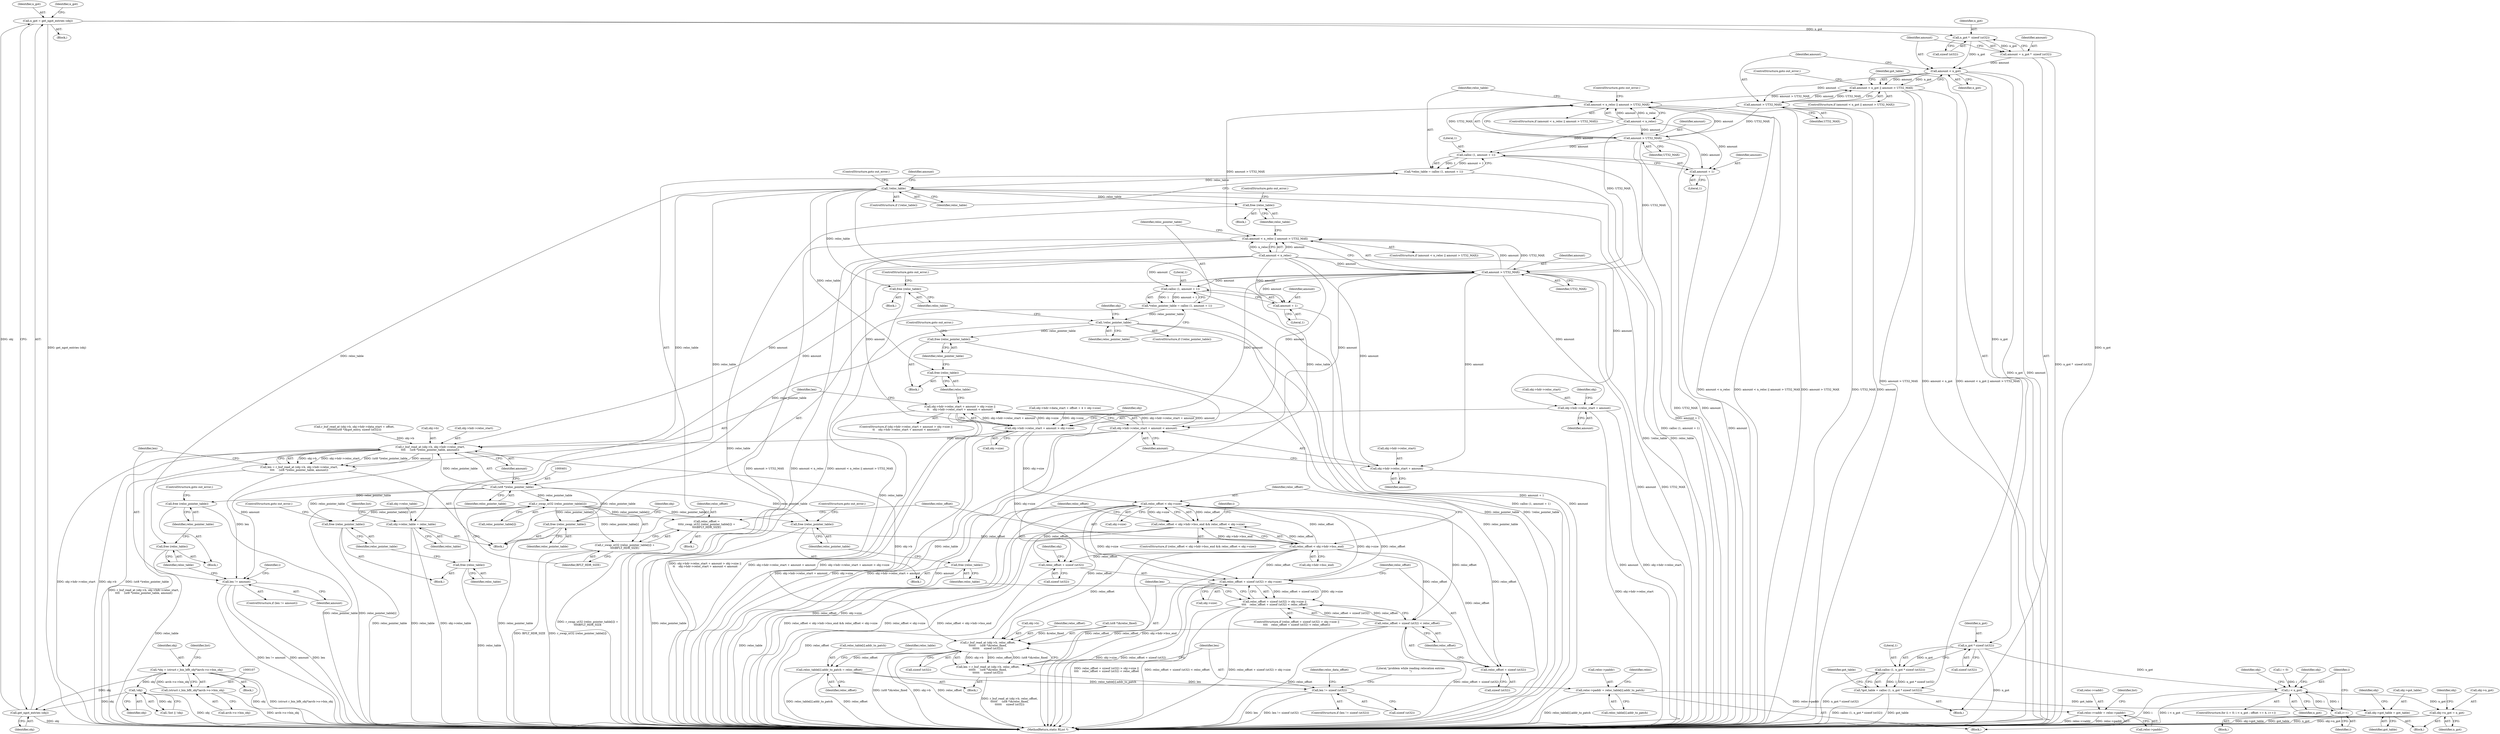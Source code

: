 digraph "0_radare2_72794dc3523bbd5bb370de3c5857cb736c387e18_0@API" {
"1000153" [label="(Call,n_got *  sizeof (ut32))"];
"1000144" [label="(Call,n_got = get_ngot_entries (obj))"];
"1000146" [label="(Call,get_ngot_entries (obj))"];
"1000104" [label="(Call,*obj = (struct r_bin_bflt_obj*)arch->o->bin_obj)"];
"1000106" [label="(Call,(struct r_bin_bflt_obj*)arch->o->bin_obj)"];
"1000128" [label="(Call,!obj)"];
"1000151" [label="(Call,amount = n_got *  sizeof (ut32))"];
"1000159" [label="(Call,amount < n_got)"];
"1000158" [label="(Call,amount < n_got || amount > UT32_MAX)"];
"1000306" [label="(Call,amount < n_reloc || amount > UT32_MAX)"];
"1000335" [label="(Call,amount < n_reloc || amount > UT32_MAX)"];
"1000162" [label="(Call,amount > UT32_MAX)"];
"1000310" [label="(Call,amount > UT32_MAX)"];
"1000318" [label="(Call,calloc (1, amount + 1))"];
"1000316" [label="(Call,*reloc_table = calloc (1, amount + 1))"];
"1000324" [label="(Call,!reloc_table)"];
"1000343" [label="(Call,free (reloc_table))"];
"1000358" [label="(Call,free (reloc_table))"];
"1000384" [label="(Call,free (reloc_table))"];
"1000409" [label="(Call,free (reloc_table))"];
"1000471" [label="(Call,free (reloc_table))"];
"1000497" [label="(Call,free (reloc_table))"];
"1000556" [label="(Call,obj->reloc_table = reloc_table)"];
"1000320" [label="(Call,amount + 1)"];
"1000339" [label="(Call,amount > UT32_MAX)"];
"1000349" [label="(Call,calloc (1, amount + 1))"];
"1000347" [label="(Call,*reloc_pointer_table = calloc (1, amount + 1))"];
"1000355" [label="(Call,!reloc_pointer_table)"];
"1000386" [label="(Call,free (reloc_pointer_table))"];
"1000400" [label="(Call,(ut8 *)reloc_pointer_table)"];
"1000391" [label="(Call,r_buf_read_at (obj->b, obj->hdr->reloc_start,\n\t\t\t\t     (ut8 *)reloc_pointer_table, amount))"];
"1000389" [label="(Call,len = r_buf_read_at (obj->b, obj->hdr->reloc_start,\n\t\t\t\t     (ut8 *)reloc_pointer_table, amount))"];
"1000405" [label="(Call,len != amount)"];
"1000478" [label="(Call,r_buf_read_at (obj->b, reloc_offset,\n\t\t\t\t\t\t     (ut8 *)&reloc_fixed,\n\t\t\t\t\t\t     sizeof (ut32)))"];
"1000476" [label="(Call,len = r_buf_read_at (obj->b, reloc_offset,\n\t\t\t\t\t\t     (ut8 *)&reloc_fixed,\n\t\t\t\t\t\t     sizeof (ut32)))"];
"1000490" [label="(Call,len != sizeof (ut32))"];
"1000508" [label="(Call,reloc_table[i].addr_to_patch = reloc_offset)"];
"1000535" [label="(Call,reloc->paddr = reloc_table[i].addr_to_patch)"];
"1000544" [label="(Call,reloc->vaddr = reloc->paddr)"];
"1000411" [label="(Call,free (reloc_pointer_table))"];
"1000432" [label="(Call,r_swap_ut32 (reloc_pointer_table[i]))"];
"1000429" [label="(Call,reloc_offset =\n\t\t\t\tr_swap_ut32 (reloc_pointer_table[i]) +\n\t\t\t\tBFLT_HDR_SIZE)"];
"1000439" [label="(Call,reloc_offset < obj->hdr->bss_end)"];
"1000438" [label="(Call,reloc_offset < obj->hdr->bss_end && reloc_offset < obj->size)"];
"1000446" [label="(Call,reloc_offset < obj->size)"];
"1000456" [label="(Call,reloc_offset + sizeof (ut32) > obj->size)"];
"1000455" [label="(Call,reloc_offset + sizeof (ut32) > obj->size ||\n\t\t\t\t    reloc_offset + sizeof (ut32) < reloc_offset)"];
"1000457" [label="(Call,reloc_offset + sizeof (ut32))"];
"1000464" [label="(Call,reloc_offset + sizeof (ut32) < reloc_offset)"];
"1000465" [label="(Call,reloc_offset + sizeof (ut32))"];
"1000431" [label="(Call,r_swap_ut32 (reloc_pointer_table[i]) +\n\t\t\t\tBFLT_HDR_SIZE)"];
"1000473" [label="(Call,free (reloc_pointer_table))"];
"1000499" [label="(Call,free (reloc_pointer_table))"];
"1000554" [label="(Call,free (reloc_pointer_table))"];
"1000351" [label="(Call,amount + 1)"];
"1000363" [label="(Call,obj->hdr->reloc_start + amount > obj->size)"];
"1000362" [label="(Call,obj->hdr->reloc_start + amount > obj->size ||\n\t\t    obj->hdr->reloc_start + amount < amount)"];
"1000364" [label="(Call,obj->hdr->reloc_start + amount)"];
"1000374" [label="(Call,obj->hdr->reloc_start + amount < amount)"];
"1000375" [label="(Call,obj->hdr->reloc_start + amount)"];
"1000172" [label="(Call,n_got * sizeof (ut32))"];
"1000170" [label="(Call,calloc (1, n_got * sizeof (ut32)))"];
"1000168" [label="(Call,*got_table = calloc (1, n_got * sizeof (ut32)))"];
"1000277" [label="(Call,obj->got_table = got_table)"];
"1000187" [label="(Call,i < n_got)"];
"1000194" [label="(Call,i++)"];
"1000272" [label="(Call,obj->n_got = n_got)"];
"1000432" [label="(Call,r_swap_ut32 (reloc_pointer_table[i]))"];
"1000351" [label="(Call,amount + 1)"];
"1000490" [label="(Call,len != sizeof (ut32))"];
"1000433" [label="(Call,reloc_pointer_table[i])"];
"1000307" [label="(Call,amount < n_reloc)"];
"1000171" [label="(Literal,1)"];
"1000365" [label="(Call,obj->hdr->reloc_start)"];
"1000160" [label="(Identifier,amount)"];
"1000162" [label="(Call,amount > UT32_MAX)"];
"1000491" [label="(Identifier,len)"];
"1000129" [label="(Identifier,obj)"];
"1000324" [label="(Call,!reloc_table)"];
"1000387" [label="(Identifier,reloc_pointer_table)"];
"1000277" [label="(Call,obj->got_table = got_table)"];
"1000184" [label="(Call,i = 0)"];
"1000327" [label="(ControlStructure,goto out_error;)"];
"1000400" [label="(Call,(ut8 *)reloc_pointer_table)"];
"1000518" [label="(Identifier,reloc_table)"];
"1000353" [label="(Literal,1)"];
"1000440" [label="(Identifier,reloc_offset)"];
"1000152" [label="(Identifier,amount)"];
"1000355" [label="(Call,!reloc_pointer_table)"];
"1000479" [label="(Call,obj->b)"];
"1000406" [label="(Identifier,len)"];
"1000448" [label="(Call,obj->size)"];
"1000157" [label="(ControlStructure,if (amount < n_got || amount > UT32_MAX))"];
"1000194" [label="(Call,i++)"];
"1000356" [label="(Identifier,reloc_pointer_table)"];
"1000431" [label="(Call,r_swap_ut32 (reloc_pointer_table[i]) +\n\t\t\t\tBFLT_HDR_SIZE)"];
"1000159" [label="(Call,amount < n_got)"];
"1000272" [label="(Call,obj->n_got = n_got)"];
"1000335" [label="(Call,amount < n_reloc || amount > UT32_MAX)"];
"1000461" [label="(Call,obj->size)"];
"1000336" [label="(Call,amount < n_reloc)"];
"1000390" [label="(Identifier,len)"];
"1000499" [label="(Call,free (reloc_pointer_table))"];
"1000188" [label="(Identifier,i)"];
"1000477" [label="(Identifier,len)"];
"1000454" [label="(ControlStructure,if (reloc_offset + sizeof (ut32) > obj->size ||\n\t\t\t\t    reloc_offset + sizeof (ut32) < reloc_offset))"];
"1000200" [label="(Call,obj->hdr->data_start + offset + 4 > obj->size)"];
"1000187" [label="(Call,i < n_got)"];
"1000341" [label="(Identifier,UT32_MAX)"];
"1000106" [label="(Call,(struct r_bin_bflt_obj*)arch->o->bin_obj)"];
"1000183" [label="(ControlStructure,for (i = 0; i < n_got ; offset += 4, i++))"];
"1000352" [label="(Identifier,amount)"];
"1000354" [label="(ControlStructure,if (!reloc_pointer_table))"];
"1000405" [label="(Call,len != amount)"];
"1000545" [label="(Call,reloc->vaddr)"];
"1000568" [label="(MethodReturn,static RList *)"];
"1000314" [label="(ControlStructure,goto out_error;)"];
"1000471" [label="(Call,free (reloc_table))"];
"1000154" [label="(Identifier,n_got)"];
"1000172" [label="(Call,n_got * sizeof (ut32))"];
"1000321" [label="(Identifier,amount)"];
"1000348" [label="(Identifier,reloc_pointer_table)"];
"1000556" [label="(Call,obj->reloc_table = reloc_table)"];
"1000475" [label="(ControlStructure,goto out_error;)"];
"1000427" [label="(Block,)"];
"1000382" [label="(Identifier,amount)"];
"1000320" [label="(Call,amount + 1)"];
"1000409" [label="(Call,free (reloc_table))"];
"1000413" [label="(ControlStructure,goto out_error;)"];
"1000168" [label="(Call,*got_table = calloc (1, n_got * sizeof (ut32)))"];
"1000281" [label="(Identifier,got_table)"];
"1000274" [label="(Identifier,obj)"];
"1000508" [label="(Call,reloc_table[i].addr_to_patch = reloc_offset)"];
"1000174" [label="(Call,sizeof (ut32))"];
"1000361" [label="(ControlStructure,if (obj->hdr->reloc_start + amount > obj->size ||\n\t\t    obj->hdr->reloc_start + amount < amount))"];
"1000204" [label="(Identifier,obj)"];
"1000372" [label="(Identifier,obj)"];
"1000318" [label="(Call,calloc (1, amount + 1))"];
"1000478" [label="(Call,r_buf_read_at (obj->b, reloc_offset,\n\t\t\t\t\t\t     (ut8 *)&reloc_fixed,\n\t\t\t\t\t\t     sizeof (ut32)))"];
"1000362" [label="(Call,obj->hdr->reloc_start + amount > obj->size ||\n\t\t    obj->hdr->reloc_start + amount < amount)"];
"1000147" [label="(Identifier,obj)"];
"1000146" [label="(Call,get_ngot_entries (obj))"];
"1000536" [label="(Call,reloc->paddr)"];
"1000375" [label="(Call,obj->hdr->reloc_start + amount)"];
"1000273" [label="(Call,obj->n_got)"];
"1000323" [label="(ControlStructure,if (!reloc_table))"];
"1000349" [label="(Call,calloc (1, amount + 1))"];
"1000306" [label="(Call,amount < n_reloc || amount > UT32_MAX)"];
"1000555" [label="(Identifier,reloc_pointer_table)"];
"1000474" [label="(Identifier,reloc_pointer_table)"];
"1000408" [label="(Block,)"];
"1000552" [label="(Identifier,list)"];
"1000178" [label="(Block,)"];
"1000342" [label="(Block,)"];
"1000311" [label="(Identifier,amount)"];
"1000548" [label="(Call,reloc->paddr)"];
"1000529" [label="(Block,)"];
"1000228" [label="(Call,r_buf_read_at (obj->b, obj->hdr->data_start + offset,\n\t\t\t\t\t\t\t\t(ut8 *)&got_entry, sizeof (ut32)))"];
"1000544" [label="(Call,reloc->vaddr = reloc->paddr)"];
"1000535" [label="(Call,reloc->paddr = reloc_table[i].addr_to_patch)"];
"1000367" [label="(Identifier,obj)"];
"1000161" [label="(Identifier,n_got)"];
"1000402" [label="(Identifier,reloc_pointer_table)"];
"1000464" [label="(Call,reloc_offset + sizeof (ut32) < reloc_offset)"];
"1000170" [label="(Call,calloc (1, n_got * sizeof (ut32)))"];
"1000143" [label="(Block,)"];
"1000360" [label="(ControlStructure,goto out_error;)"];
"1000115" [label="(Identifier,list)"];
"1000371" [label="(Call,obj->size)"];
"1000286" [label="(Identifier,obj)"];
"1000166" [label="(ControlStructure,goto out_error;)"];
"1000496" [label="(Literal,\"problem while reading relocation entries\n\")"];
"1000359" [label="(Identifier,reloc_table)"];
"1000546" [label="(Identifier,reloc)"];
"1000384" [label="(Call,free (reloc_table))"];
"1000498" [label="(Identifier,reloc_table)"];
"1000416" [label="(Identifier,i)"];
"1000128" [label="(Call,!obj)"];
"1000173" [label="(Identifier,n_got)"];
"1000473" [label="(Call,free (reloc_pointer_table))"];
"1000437" [label="(ControlStructure,if (reloc_offset < obj->hdr->bss_end && reloc_offset < obj->size))"];
"1000376" [label="(Call,obj->hdr->reloc_start)"];
"1000470" [label="(Block,)"];
"1000357" [label="(Block,)"];
"1000385" [label="(Identifier,reloc_table)"];
"1000322" [label="(Literal,1)"];
"1000169" [label="(Identifier,got_table)"];
"1000386" [label="(Call,free (reloc_pointer_table))"];
"1000558" [label="(Identifier,obj)"];
"1000290" [label="(Block,)"];
"1000514" [label="(Identifier,reloc_offset)"];
"1000334" [label="(ControlStructure,if (amount < n_reloc || amount > UT32_MAX))"];
"1000144" [label="(Call,n_got = get_ngot_entries (obj))"];
"1000489" [label="(ControlStructure,if (len != sizeof (ut32)))"];
"1000447" [label="(Identifier,reloc_offset)"];
"1000150" [label="(Block,)"];
"1000347" [label="(Call,*reloc_pointer_table = calloc (1, amount + 1))"];
"1000436" [label="(Identifier,BFLT_HDR_SIZE)"];
"1000472" [label="(Identifier,reloc_table)"];
"1000554" [label="(Call,free (reloc_pointer_table))"];
"1000316" [label="(Call,*reloc_table = calloc (1, amount + 1))"];
"1000389" [label="(Call,len = r_buf_read_at (obj->b, obj->hdr->reloc_start,\n\t\t\t\t     (ut8 *)reloc_pointer_table, amount))"];
"1000476" [label="(Call,len = r_buf_read_at (obj->b, reloc_offset,\n\t\t\t\t\t\t     (ut8 *)&reloc_fixed,\n\t\t\t\t\t\t     sizeof (ut32)))"];
"1000458" [label="(Identifier,reloc_offset)"];
"1000305" [label="(ControlStructure,if (amount < n_reloc || amount > UT32_MAX))"];
"1000151" [label="(Call,amount = n_got *  sizeof (ut32))"];
"1000339" [label="(Call,amount > UT32_MAX)"];
"1000153" [label="(Call,n_got *  sizeof (ut32))"];
"1000482" [label="(Identifier,reloc_offset)"];
"1000430" [label="(Identifier,reloc_offset)"];
"1000466" [label="(Identifier,reloc_offset)"];
"1000451" [label="(Block,)"];
"1000164" [label="(Identifier,UT32_MAX)"];
"1000446" [label="(Call,reloc_offset < obj->size)"];
"1000370" [label="(Identifier,amount)"];
"1000383" [label="(Block,)"];
"1000509" [label="(Call,reloc_table[i].addr_to_patch)"];
"1000364" [label="(Call,obj->hdr->reloc_start + amount)"];
"1000340" [label="(Identifier,amount)"];
"1000412" [label="(Identifier,reloc_pointer_table)"];
"1000492" [label="(Call,sizeof (ut32))"];
"1000177" [label="(Identifier,got_table)"];
"1000195" [label="(Identifier,i)"];
"1000438" [label="(Call,reloc_offset < obj->hdr->bss_end && reloc_offset < obj->size)"];
"1000105" [label="(Identifier,obj)"];
"1000557" [label="(Call,obj->reloc_table)"];
"1000343" [label="(Call,free (reloc_table))"];
"1000391" [label="(Call,r_buf_read_at (obj->b, obj->hdr->reloc_start,\n\t\t\t\t     (ut8 *)reloc_pointer_table, amount))"];
"1000497" [label="(Call,free (reloc_table))"];
"1000429" [label="(Call,reloc_offset =\n\t\t\t\tr_swap_ut32 (reloc_pointer_table[i]) +\n\t\t\t\tBFLT_HDR_SIZE)"];
"1000104" [label="(Call,*obj = (struct r_bin_bflt_obj*)arch->o->bin_obj)"];
"1000363" [label="(Call,obj->hdr->reloc_start + amount > obj->size)"];
"1000457" [label="(Call,reloc_offset + sizeof (ut32))"];
"1000562" [label="(Identifier,list)"];
"1000278" [label="(Call,obj->got_table)"];
"1000469" [label="(Identifier,reloc_offset)"];
"1000279" [label="(Identifier,obj)"];
"1000439" [label="(Call,reloc_offset < obj->hdr->bss_end)"];
"1000455" [label="(Call,reloc_offset + sizeof (ut32) > obj->size ||\n\t\t\t\t    reloc_offset + sizeof (ut32) < reloc_offset)"];
"1000381" [label="(Identifier,amount)"];
"1000145" [label="(Identifier,n_got)"];
"1000459" [label="(Call,sizeof (ut32))"];
"1000325" [label="(Identifier,reloc_table)"];
"1000456" [label="(Call,reloc_offset + sizeof (ut32) > obj->size)"];
"1000312" [label="(Identifier,UT32_MAX)"];
"1000539" [label="(Call,reloc_table[i].addr_to_patch)"];
"1000403" [label="(Identifier,amount)"];
"1000465" [label="(Call,reloc_offset + sizeof (ut32))"];
"1000404" [label="(ControlStructure,if (len != amount))"];
"1000149" [label="(Identifier,n_got)"];
"1000102" [label="(Block,)"];
"1000467" [label="(Call,sizeof (ut32))"];
"1000494" [label="(Block,)"];
"1000500" [label="(Identifier,reloc_pointer_table)"];
"1000483" [label="(Call,(ut8 *)&reloc_fixed)"];
"1000462" [label="(Identifier,obj)"];
"1000317" [label="(Identifier,reloc_table)"];
"1000329" [label="(Identifier,amount)"];
"1000189" [label="(Identifier,n_got)"];
"1000276" [label="(Identifier,n_got)"];
"1000374" [label="(Call,obj->hdr->reloc_start + amount < amount)"];
"1000392" [label="(Call,obj->b)"];
"1000410" [label="(Identifier,reloc_table)"];
"1000125" [label="(Call,!list || !obj)"];
"1000388" [label="(ControlStructure,goto out_error;)"];
"1000441" [label="(Call,obj->hdr->bss_end)"];
"1000358" [label="(Call,free (reloc_table))"];
"1000395" [label="(Call,obj->hdr->reloc_start)"];
"1000163" [label="(Identifier,amount)"];
"1000190" [label="(Block,)"];
"1000310" [label="(Call,amount > UT32_MAX)"];
"1000407" [label="(Identifier,amount)"];
"1000350" [label="(Literal,1)"];
"1000560" [label="(Identifier,reloc_table)"];
"1000503" [label="(Identifier,reloc_data_offset)"];
"1000378" [label="(Identifier,obj)"];
"1000345" [label="(ControlStructure,goto out_error;)"];
"1000155" [label="(Call,sizeof (ut32))"];
"1000319" [label="(Literal,1)"];
"1000158" [label="(Call,amount < n_got || amount > UT32_MAX)"];
"1000426" [label="(Identifier,i)"];
"1000501" [label="(ControlStructure,goto out_error;)"];
"1000344" [label="(Identifier,reloc_table)"];
"1000108" [label="(Call,arch->o->bin_obj)"];
"1000487" [label="(Call,sizeof (ut32))"];
"1000411" [label="(Call,free (reloc_pointer_table))"];
"1000153" -> "1000151"  [label="AST: "];
"1000153" -> "1000155"  [label="CFG: "];
"1000154" -> "1000153"  [label="AST: "];
"1000155" -> "1000153"  [label="AST: "];
"1000151" -> "1000153"  [label="CFG: "];
"1000153" -> "1000151"  [label="DDG: n_got"];
"1000144" -> "1000153"  [label="DDG: n_got"];
"1000153" -> "1000159"  [label="DDG: n_got"];
"1000144" -> "1000143"  [label="AST: "];
"1000144" -> "1000146"  [label="CFG: "];
"1000145" -> "1000144"  [label="AST: "];
"1000146" -> "1000144"  [label="AST: "];
"1000149" -> "1000144"  [label="CFG: "];
"1000144" -> "1000568"  [label="DDG: n_got"];
"1000144" -> "1000568"  [label="DDG: get_ngot_entries (obj)"];
"1000146" -> "1000144"  [label="DDG: obj"];
"1000146" -> "1000147"  [label="CFG: "];
"1000147" -> "1000146"  [label="AST: "];
"1000146" -> "1000568"  [label="DDG: obj"];
"1000104" -> "1000146"  [label="DDG: obj"];
"1000128" -> "1000146"  [label="DDG: obj"];
"1000104" -> "1000102"  [label="AST: "];
"1000104" -> "1000106"  [label="CFG: "];
"1000105" -> "1000104"  [label="AST: "];
"1000106" -> "1000104"  [label="AST: "];
"1000115" -> "1000104"  [label="CFG: "];
"1000104" -> "1000568"  [label="DDG: obj"];
"1000104" -> "1000568"  [label="DDG: (struct r_bin_bflt_obj*)arch->o->bin_obj"];
"1000106" -> "1000104"  [label="DDG: arch->o->bin_obj"];
"1000104" -> "1000128"  [label="DDG: obj"];
"1000106" -> "1000108"  [label="CFG: "];
"1000107" -> "1000106"  [label="AST: "];
"1000108" -> "1000106"  [label="AST: "];
"1000106" -> "1000568"  [label="DDG: arch->o->bin_obj"];
"1000128" -> "1000125"  [label="AST: "];
"1000128" -> "1000129"  [label="CFG: "];
"1000129" -> "1000128"  [label="AST: "];
"1000125" -> "1000128"  [label="CFG: "];
"1000128" -> "1000568"  [label="DDG: obj"];
"1000128" -> "1000125"  [label="DDG: obj"];
"1000151" -> "1000150"  [label="AST: "];
"1000152" -> "1000151"  [label="AST: "];
"1000160" -> "1000151"  [label="CFG: "];
"1000151" -> "1000568"  [label="DDG: n_got *  sizeof (ut32)"];
"1000151" -> "1000159"  [label="DDG: amount"];
"1000159" -> "1000158"  [label="AST: "];
"1000159" -> "1000161"  [label="CFG: "];
"1000160" -> "1000159"  [label="AST: "];
"1000161" -> "1000159"  [label="AST: "];
"1000163" -> "1000159"  [label="CFG: "];
"1000158" -> "1000159"  [label="CFG: "];
"1000159" -> "1000568"  [label="DDG: amount"];
"1000159" -> "1000568"  [label="DDG: n_got"];
"1000159" -> "1000158"  [label="DDG: amount"];
"1000159" -> "1000158"  [label="DDG: n_got"];
"1000159" -> "1000162"  [label="DDG: amount"];
"1000159" -> "1000172"  [label="DDG: n_got"];
"1000158" -> "1000157"  [label="AST: "];
"1000158" -> "1000162"  [label="CFG: "];
"1000162" -> "1000158"  [label="AST: "];
"1000166" -> "1000158"  [label="CFG: "];
"1000169" -> "1000158"  [label="CFG: "];
"1000158" -> "1000568"  [label="DDG: amount < n_got"];
"1000158" -> "1000568"  [label="DDG: amount < n_got || amount > UT32_MAX"];
"1000158" -> "1000568"  [label="DDG: amount > UT32_MAX"];
"1000162" -> "1000158"  [label="DDG: amount"];
"1000162" -> "1000158"  [label="DDG: UT32_MAX"];
"1000158" -> "1000306"  [label="DDG: amount > UT32_MAX"];
"1000306" -> "1000305"  [label="AST: "];
"1000306" -> "1000307"  [label="CFG: "];
"1000306" -> "1000310"  [label="CFG: "];
"1000307" -> "1000306"  [label="AST: "];
"1000310" -> "1000306"  [label="AST: "];
"1000314" -> "1000306"  [label="CFG: "];
"1000317" -> "1000306"  [label="CFG: "];
"1000306" -> "1000568"  [label="DDG: amount > UT32_MAX"];
"1000306" -> "1000568"  [label="DDG: amount < n_reloc"];
"1000306" -> "1000568"  [label="DDG: amount < n_reloc || amount > UT32_MAX"];
"1000307" -> "1000306"  [label="DDG: amount"];
"1000307" -> "1000306"  [label="DDG: n_reloc"];
"1000310" -> "1000306"  [label="DDG: amount"];
"1000310" -> "1000306"  [label="DDG: UT32_MAX"];
"1000306" -> "1000335"  [label="DDG: amount > UT32_MAX"];
"1000335" -> "1000334"  [label="AST: "];
"1000335" -> "1000336"  [label="CFG: "];
"1000335" -> "1000339"  [label="CFG: "];
"1000336" -> "1000335"  [label="AST: "];
"1000339" -> "1000335"  [label="AST: "];
"1000344" -> "1000335"  [label="CFG: "];
"1000348" -> "1000335"  [label="CFG: "];
"1000335" -> "1000568"  [label="DDG: amount > UT32_MAX"];
"1000335" -> "1000568"  [label="DDG: amount < n_reloc"];
"1000335" -> "1000568"  [label="DDG: amount < n_reloc || amount > UT32_MAX"];
"1000336" -> "1000335"  [label="DDG: amount"];
"1000336" -> "1000335"  [label="DDG: n_reloc"];
"1000339" -> "1000335"  [label="DDG: amount"];
"1000339" -> "1000335"  [label="DDG: UT32_MAX"];
"1000162" -> "1000164"  [label="CFG: "];
"1000163" -> "1000162"  [label="AST: "];
"1000164" -> "1000162"  [label="AST: "];
"1000162" -> "1000568"  [label="DDG: UT32_MAX"];
"1000162" -> "1000568"  [label="DDG: amount"];
"1000162" -> "1000310"  [label="DDG: UT32_MAX"];
"1000162" -> "1000339"  [label="DDG: UT32_MAX"];
"1000310" -> "1000312"  [label="CFG: "];
"1000311" -> "1000310"  [label="AST: "];
"1000312" -> "1000310"  [label="AST: "];
"1000310" -> "1000568"  [label="DDG: UT32_MAX"];
"1000310" -> "1000568"  [label="DDG: amount"];
"1000307" -> "1000310"  [label="DDG: amount"];
"1000310" -> "1000318"  [label="DDG: amount"];
"1000310" -> "1000320"  [label="DDG: amount"];
"1000310" -> "1000339"  [label="DDG: UT32_MAX"];
"1000318" -> "1000316"  [label="AST: "];
"1000318" -> "1000320"  [label="CFG: "];
"1000319" -> "1000318"  [label="AST: "];
"1000320" -> "1000318"  [label="AST: "];
"1000316" -> "1000318"  [label="CFG: "];
"1000318" -> "1000568"  [label="DDG: amount + 1"];
"1000318" -> "1000316"  [label="DDG: 1"];
"1000318" -> "1000316"  [label="DDG: amount + 1"];
"1000307" -> "1000318"  [label="DDG: amount"];
"1000316" -> "1000290"  [label="AST: "];
"1000317" -> "1000316"  [label="AST: "];
"1000325" -> "1000316"  [label="CFG: "];
"1000316" -> "1000568"  [label="DDG: calloc (1, amount + 1)"];
"1000316" -> "1000324"  [label="DDG: reloc_table"];
"1000324" -> "1000323"  [label="AST: "];
"1000324" -> "1000325"  [label="CFG: "];
"1000325" -> "1000324"  [label="AST: "];
"1000327" -> "1000324"  [label="CFG: "];
"1000329" -> "1000324"  [label="CFG: "];
"1000324" -> "1000568"  [label="DDG: !reloc_table"];
"1000324" -> "1000568"  [label="DDG: reloc_table"];
"1000324" -> "1000343"  [label="DDG: reloc_table"];
"1000324" -> "1000358"  [label="DDG: reloc_table"];
"1000324" -> "1000384"  [label="DDG: reloc_table"];
"1000324" -> "1000409"  [label="DDG: reloc_table"];
"1000324" -> "1000471"  [label="DDG: reloc_table"];
"1000324" -> "1000497"  [label="DDG: reloc_table"];
"1000324" -> "1000556"  [label="DDG: reloc_table"];
"1000343" -> "1000342"  [label="AST: "];
"1000343" -> "1000344"  [label="CFG: "];
"1000344" -> "1000343"  [label="AST: "];
"1000345" -> "1000343"  [label="CFG: "];
"1000343" -> "1000568"  [label="DDG: reloc_table"];
"1000358" -> "1000357"  [label="AST: "];
"1000358" -> "1000359"  [label="CFG: "];
"1000359" -> "1000358"  [label="AST: "];
"1000360" -> "1000358"  [label="CFG: "];
"1000358" -> "1000568"  [label="DDG: reloc_table"];
"1000384" -> "1000383"  [label="AST: "];
"1000384" -> "1000385"  [label="CFG: "];
"1000385" -> "1000384"  [label="AST: "];
"1000387" -> "1000384"  [label="CFG: "];
"1000384" -> "1000568"  [label="DDG: reloc_table"];
"1000409" -> "1000408"  [label="AST: "];
"1000409" -> "1000410"  [label="CFG: "];
"1000410" -> "1000409"  [label="AST: "];
"1000412" -> "1000409"  [label="CFG: "];
"1000409" -> "1000568"  [label="DDG: reloc_table"];
"1000471" -> "1000470"  [label="AST: "];
"1000471" -> "1000472"  [label="CFG: "];
"1000472" -> "1000471"  [label="AST: "];
"1000474" -> "1000471"  [label="CFG: "];
"1000471" -> "1000568"  [label="DDG: reloc_table"];
"1000497" -> "1000494"  [label="AST: "];
"1000497" -> "1000498"  [label="CFG: "];
"1000498" -> "1000497"  [label="AST: "];
"1000500" -> "1000497"  [label="CFG: "];
"1000497" -> "1000568"  [label="DDG: reloc_table"];
"1000556" -> "1000290"  [label="AST: "];
"1000556" -> "1000560"  [label="CFG: "];
"1000557" -> "1000556"  [label="AST: "];
"1000560" -> "1000556"  [label="AST: "];
"1000562" -> "1000556"  [label="CFG: "];
"1000556" -> "1000568"  [label="DDG: reloc_table"];
"1000556" -> "1000568"  [label="DDG: obj->reloc_table"];
"1000320" -> "1000322"  [label="CFG: "];
"1000321" -> "1000320"  [label="AST: "];
"1000322" -> "1000320"  [label="AST: "];
"1000320" -> "1000568"  [label="DDG: amount"];
"1000307" -> "1000320"  [label="DDG: amount"];
"1000339" -> "1000341"  [label="CFG: "];
"1000340" -> "1000339"  [label="AST: "];
"1000341" -> "1000339"  [label="AST: "];
"1000339" -> "1000568"  [label="DDG: amount"];
"1000339" -> "1000568"  [label="DDG: UT32_MAX"];
"1000336" -> "1000339"  [label="DDG: amount"];
"1000339" -> "1000349"  [label="DDG: amount"];
"1000339" -> "1000351"  [label="DDG: amount"];
"1000339" -> "1000363"  [label="DDG: amount"];
"1000339" -> "1000364"  [label="DDG: amount"];
"1000339" -> "1000374"  [label="DDG: amount"];
"1000339" -> "1000375"  [label="DDG: amount"];
"1000339" -> "1000391"  [label="DDG: amount"];
"1000349" -> "1000347"  [label="AST: "];
"1000349" -> "1000351"  [label="CFG: "];
"1000350" -> "1000349"  [label="AST: "];
"1000351" -> "1000349"  [label="AST: "];
"1000347" -> "1000349"  [label="CFG: "];
"1000349" -> "1000568"  [label="DDG: amount + 1"];
"1000349" -> "1000347"  [label="DDG: 1"];
"1000349" -> "1000347"  [label="DDG: amount + 1"];
"1000336" -> "1000349"  [label="DDG: amount"];
"1000347" -> "1000290"  [label="AST: "];
"1000348" -> "1000347"  [label="AST: "];
"1000356" -> "1000347"  [label="CFG: "];
"1000347" -> "1000568"  [label="DDG: calloc (1, amount + 1)"];
"1000347" -> "1000355"  [label="DDG: reloc_pointer_table"];
"1000355" -> "1000354"  [label="AST: "];
"1000355" -> "1000356"  [label="CFG: "];
"1000356" -> "1000355"  [label="AST: "];
"1000359" -> "1000355"  [label="CFG: "];
"1000367" -> "1000355"  [label="CFG: "];
"1000355" -> "1000568"  [label="DDG: reloc_pointer_table"];
"1000355" -> "1000568"  [label="DDG: !reloc_pointer_table"];
"1000355" -> "1000386"  [label="DDG: reloc_pointer_table"];
"1000355" -> "1000400"  [label="DDG: reloc_pointer_table"];
"1000386" -> "1000383"  [label="AST: "];
"1000386" -> "1000387"  [label="CFG: "];
"1000387" -> "1000386"  [label="AST: "];
"1000388" -> "1000386"  [label="CFG: "];
"1000386" -> "1000568"  [label="DDG: reloc_pointer_table"];
"1000400" -> "1000391"  [label="AST: "];
"1000400" -> "1000402"  [label="CFG: "];
"1000401" -> "1000400"  [label="AST: "];
"1000402" -> "1000400"  [label="AST: "];
"1000403" -> "1000400"  [label="CFG: "];
"1000400" -> "1000391"  [label="DDG: reloc_pointer_table"];
"1000400" -> "1000411"  [label="DDG: reloc_pointer_table"];
"1000400" -> "1000432"  [label="DDG: reloc_pointer_table"];
"1000400" -> "1000473"  [label="DDG: reloc_pointer_table"];
"1000400" -> "1000499"  [label="DDG: reloc_pointer_table"];
"1000400" -> "1000554"  [label="DDG: reloc_pointer_table"];
"1000391" -> "1000389"  [label="AST: "];
"1000391" -> "1000403"  [label="CFG: "];
"1000392" -> "1000391"  [label="AST: "];
"1000395" -> "1000391"  [label="AST: "];
"1000403" -> "1000391"  [label="AST: "];
"1000389" -> "1000391"  [label="CFG: "];
"1000391" -> "1000568"  [label="DDG: obj->b"];
"1000391" -> "1000568"  [label="DDG: (ut8 *)reloc_pointer_table"];
"1000391" -> "1000568"  [label="DDG: obj->hdr->reloc_start"];
"1000391" -> "1000389"  [label="DDG: obj->b"];
"1000391" -> "1000389"  [label="DDG: obj->hdr->reloc_start"];
"1000391" -> "1000389"  [label="DDG: (ut8 *)reloc_pointer_table"];
"1000391" -> "1000389"  [label="DDG: amount"];
"1000228" -> "1000391"  [label="DDG: obj->b"];
"1000374" -> "1000391"  [label="DDG: amount"];
"1000336" -> "1000391"  [label="DDG: amount"];
"1000391" -> "1000405"  [label="DDG: amount"];
"1000391" -> "1000478"  [label="DDG: obj->b"];
"1000389" -> "1000290"  [label="AST: "];
"1000390" -> "1000389"  [label="AST: "];
"1000406" -> "1000389"  [label="CFG: "];
"1000389" -> "1000568"  [label="DDG: r_buf_read_at (obj->b, obj->hdr->reloc_start,\n\t\t\t\t     (ut8 *)reloc_pointer_table, amount)"];
"1000389" -> "1000405"  [label="DDG: len"];
"1000405" -> "1000404"  [label="AST: "];
"1000405" -> "1000407"  [label="CFG: "];
"1000406" -> "1000405"  [label="AST: "];
"1000407" -> "1000405"  [label="AST: "];
"1000410" -> "1000405"  [label="CFG: "];
"1000416" -> "1000405"  [label="CFG: "];
"1000405" -> "1000568"  [label="DDG: len != amount"];
"1000405" -> "1000568"  [label="DDG: amount"];
"1000405" -> "1000568"  [label="DDG: len"];
"1000478" -> "1000476"  [label="AST: "];
"1000478" -> "1000487"  [label="CFG: "];
"1000479" -> "1000478"  [label="AST: "];
"1000482" -> "1000478"  [label="AST: "];
"1000483" -> "1000478"  [label="AST: "];
"1000487" -> "1000478"  [label="AST: "];
"1000476" -> "1000478"  [label="CFG: "];
"1000478" -> "1000568"  [label="DDG: (ut8 *)&reloc_fixed"];
"1000478" -> "1000568"  [label="DDG: obj->b"];
"1000478" -> "1000568"  [label="DDG: reloc_offset"];
"1000478" -> "1000476"  [label="DDG: obj->b"];
"1000478" -> "1000476"  [label="DDG: reloc_offset"];
"1000478" -> "1000476"  [label="DDG: (ut8 *)&reloc_fixed"];
"1000464" -> "1000478"  [label="DDG: reloc_offset"];
"1000439" -> "1000478"  [label="DDG: reloc_offset"];
"1000446" -> "1000478"  [label="DDG: reloc_offset"];
"1000483" -> "1000478"  [label="DDG: &reloc_fixed"];
"1000478" -> "1000508"  [label="DDG: reloc_offset"];
"1000476" -> "1000451"  [label="AST: "];
"1000477" -> "1000476"  [label="AST: "];
"1000491" -> "1000476"  [label="CFG: "];
"1000476" -> "1000568"  [label="DDG: r_buf_read_at (obj->b, reloc_offset,\n\t\t\t\t\t\t     (ut8 *)&reloc_fixed,\n\t\t\t\t\t\t     sizeof (ut32))"];
"1000476" -> "1000490"  [label="DDG: len"];
"1000490" -> "1000489"  [label="AST: "];
"1000490" -> "1000492"  [label="CFG: "];
"1000491" -> "1000490"  [label="AST: "];
"1000492" -> "1000490"  [label="AST: "];
"1000496" -> "1000490"  [label="CFG: "];
"1000503" -> "1000490"  [label="CFG: "];
"1000490" -> "1000568"  [label="DDG: len"];
"1000490" -> "1000568"  [label="DDG: len != sizeof (ut32)"];
"1000508" -> "1000451"  [label="AST: "];
"1000508" -> "1000514"  [label="CFG: "];
"1000509" -> "1000508"  [label="AST: "];
"1000514" -> "1000508"  [label="AST: "];
"1000518" -> "1000508"  [label="CFG: "];
"1000508" -> "1000568"  [label="DDG: reloc_table[i].addr_to_patch"];
"1000508" -> "1000568"  [label="DDG: reloc_offset"];
"1000508" -> "1000535"  [label="DDG: reloc_table[i].addr_to_patch"];
"1000535" -> "1000529"  [label="AST: "];
"1000535" -> "1000539"  [label="CFG: "];
"1000536" -> "1000535"  [label="AST: "];
"1000539" -> "1000535"  [label="AST: "];
"1000546" -> "1000535"  [label="CFG: "];
"1000535" -> "1000568"  [label="DDG: reloc_table[i].addr_to_patch"];
"1000535" -> "1000544"  [label="DDG: reloc->paddr"];
"1000544" -> "1000529"  [label="AST: "];
"1000544" -> "1000548"  [label="CFG: "];
"1000545" -> "1000544"  [label="AST: "];
"1000548" -> "1000544"  [label="AST: "];
"1000552" -> "1000544"  [label="CFG: "];
"1000544" -> "1000568"  [label="DDG: reloc->paddr"];
"1000544" -> "1000568"  [label="DDG: reloc->vaddr"];
"1000411" -> "1000408"  [label="AST: "];
"1000411" -> "1000412"  [label="CFG: "];
"1000412" -> "1000411"  [label="AST: "];
"1000413" -> "1000411"  [label="CFG: "];
"1000411" -> "1000568"  [label="DDG: reloc_pointer_table"];
"1000432" -> "1000431"  [label="AST: "];
"1000432" -> "1000433"  [label="CFG: "];
"1000433" -> "1000432"  [label="AST: "];
"1000436" -> "1000432"  [label="CFG: "];
"1000432" -> "1000568"  [label="DDG: reloc_pointer_table[i]"];
"1000432" -> "1000429"  [label="DDG: reloc_pointer_table[i]"];
"1000432" -> "1000431"  [label="DDG: reloc_pointer_table[i]"];
"1000432" -> "1000473"  [label="DDG: reloc_pointer_table[i]"];
"1000432" -> "1000499"  [label="DDG: reloc_pointer_table[i]"];
"1000432" -> "1000554"  [label="DDG: reloc_pointer_table[i]"];
"1000429" -> "1000427"  [label="AST: "];
"1000429" -> "1000431"  [label="CFG: "];
"1000430" -> "1000429"  [label="AST: "];
"1000431" -> "1000429"  [label="AST: "];
"1000440" -> "1000429"  [label="CFG: "];
"1000429" -> "1000568"  [label="DDG: r_swap_ut32 (reloc_pointer_table[i]) +\n\t\t\t\tBFLT_HDR_SIZE"];
"1000429" -> "1000439"  [label="DDG: reloc_offset"];
"1000439" -> "1000438"  [label="AST: "];
"1000439" -> "1000441"  [label="CFG: "];
"1000440" -> "1000439"  [label="AST: "];
"1000441" -> "1000439"  [label="AST: "];
"1000447" -> "1000439"  [label="CFG: "];
"1000438" -> "1000439"  [label="CFG: "];
"1000439" -> "1000568"  [label="DDG: reloc_offset"];
"1000439" -> "1000568"  [label="DDG: obj->hdr->bss_end"];
"1000439" -> "1000438"  [label="DDG: reloc_offset"];
"1000439" -> "1000438"  [label="DDG: obj->hdr->bss_end"];
"1000439" -> "1000446"  [label="DDG: reloc_offset"];
"1000439" -> "1000456"  [label="DDG: reloc_offset"];
"1000439" -> "1000457"  [label="DDG: reloc_offset"];
"1000439" -> "1000464"  [label="DDG: reloc_offset"];
"1000439" -> "1000465"  [label="DDG: reloc_offset"];
"1000438" -> "1000437"  [label="AST: "];
"1000438" -> "1000446"  [label="CFG: "];
"1000446" -> "1000438"  [label="AST: "];
"1000458" -> "1000438"  [label="CFG: "];
"1000426" -> "1000438"  [label="CFG: "];
"1000438" -> "1000568"  [label="DDG: reloc_offset < obj->hdr->bss_end && reloc_offset < obj->size"];
"1000438" -> "1000568"  [label="DDG: reloc_offset < obj->size"];
"1000438" -> "1000568"  [label="DDG: reloc_offset < obj->hdr->bss_end"];
"1000446" -> "1000438"  [label="DDG: reloc_offset"];
"1000446" -> "1000438"  [label="DDG: obj->size"];
"1000446" -> "1000448"  [label="CFG: "];
"1000447" -> "1000446"  [label="AST: "];
"1000448" -> "1000446"  [label="AST: "];
"1000446" -> "1000568"  [label="DDG: reloc_offset"];
"1000446" -> "1000568"  [label="DDG: obj->size"];
"1000456" -> "1000446"  [label="DDG: obj->size"];
"1000363" -> "1000446"  [label="DDG: obj->size"];
"1000446" -> "1000456"  [label="DDG: reloc_offset"];
"1000446" -> "1000456"  [label="DDG: obj->size"];
"1000446" -> "1000457"  [label="DDG: reloc_offset"];
"1000446" -> "1000464"  [label="DDG: reloc_offset"];
"1000446" -> "1000465"  [label="DDG: reloc_offset"];
"1000456" -> "1000455"  [label="AST: "];
"1000456" -> "1000461"  [label="CFG: "];
"1000457" -> "1000456"  [label="AST: "];
"1000461" -> "1000456"  [label="AST: "];
"1000466" -> "1000456"  [label="CFG: "];
"1000455" -> "1000456"  [label="CFG: "];
"1000456" -> "1000568"  [label="DDG: obj->size"];
"1000456" -> "1000568"  [label="DDG: reloc_offset + sizeof (ut32)"];
"1000456" -> "1000455"  [label="DDG: reloc_offset + sizeof (ut32)"];
"1000456" -> "1000455"  [label="DDG: obj->size"];
"1000363" -> "1000456"  [label="DDG: obj->size"];
"1000455" -> "1000454"  [label="AST: "];
"1000455" -> "1000464"  [label="CFG: "];
"1000464" -> "1000455"  [label="AST: "];
"1000472" -> "1000455"  [label="CFG: "];
"1000477" -> "1000455"  [label="CFG: "];
"1000455" -> "1000568"  [label="DDG: reloc_offset + sizeof (ut32) > obj->size ||\n\t\t\t\t    reloc_offset + sizeof (ut32) < reloc_offset"];
"1000455" -> "1000568"  [label="DDG: reloc_offset + sizeof (ut32) < reloc_offset"];
"1000455" -> "1000568"  [label="DDG: reloc_offset + sizeof (ut32) > obj->size"];
"1000464" -> "1000455"  [label="DDG: reloc_offset + sizeof (ut32)"];
"1000464" -> "1000455"  [label="DDG: reloc_offset"];
"1000457" -> "1000459"  [label="CFG: "];
"1000458" -> "1000457"  [label="AST: "];
"1000459" -> "1000457"  [label="AST: "];
"1000462" -> "1000457"  [label="CFG: "];
"1000457" -> "1000568"  [label="DDG: reloc_offset"];
"1000464" -> "1000469"  [label="CFG: "];
"1000465" -> "1000464"  [label="AST: "];
"1000469" -> "1000464"  [label="AST: "];
"1000464" -> "1000568"  [label="DDG: reloc_offset + sizeof (ut32)"];
"1000464" -> "1000568"  [label="DDG: reloc_offset"];
"1000465" -> "1000467"  [label="CFG: "];
"1000466" -> "1000465"  [label="AST: "];
"1000467" -> "1000465"  [label="AST: "];
"1000469" -> "1000465"  [label="CFG: "];
"1000431" -> "1000436"  [label="CFG: "];
"1000436" -> "1000431"  [label="AST: "];
"1000431" -> "1000568"  [label="DDG: BFLT_HDR_SIZE"];
"1000431" -> "1000568"  [label="DDG: r_swap_ut32 (reloc_pointer_table[i])"];
"1000473" -> "1000470"  [label="AST: "];
"1000473" -> "1000474"  [label="CFG: "];
"1000474" -> "1000473"  [label="AST: "];
"1000475" -> "1000473"  [label="CFG: "];
"1000473" -> "1000568"  [label="DDG: reloc_pointer_table"];
"1000499" -> "1000494"  [label="AST: "];
"1000499" -> "1000500"  [label="CFG: "];
"1000500" -> "1000499"  [label="AST: "];
"1000501" -> "1000499"  [label="CFG: "];
"1000499" -> "1000568"  [label="DDG: reloc_pointer_table"];
"1000554" -> "1000290"  [label="AST: "];
"1000554" -> "1000555"  [label="CFG: "];
"1000555" -> "1000554"  [label="AST: "];
"1000558" -> "1000554"  [label="CFG: "];
"1000554" -> "1000568"  [label="DDG: reloc_pointer_table"];
"1000351" -> "1000353"  [label="CFG: "];
"1000352" -> "1000351"  [label="AST: "];
"1000353" -> "1000351"  [label="AST: "];
"1000351" -> "1000568"  [label="DDG: amount"];
"1000336" -> "1000351"  [label="DDG: amount"];
"1000363" -> "1000362"  [label="AST: "];
"1000363" -> "1000371"  [label="CFG: "];
"1000364" -> "1000363"  [label="AST: "];
"1000371" -> "1000363"  [label="AST: "];
"1000378" -> "1000363"  [label="CFG: "];
"1000362" -> "1000363"  [label="CFG: "];
"1000363" -> "1000568"  [label="DDG: obj->hdr->reloc_start + amount"];
"1000363" -> "1000568"  [label="DDG: obj->size"];
"1000363" -> "1000362"  [label="DDG: obj->hdr->reloc_start + amount"];
"1000363" -> "1000362"  [label="DDG: obj->size"];
"1000336" -> "1000363"  [label="DDG: amount"];
"1000200" -> "1000363"  [label="DDG: obj->size"];
"1000362" -> "1000361"  [label="AST: "];
"1000362" -> "1000374"  [label="CFG: "];
"1000374" -> "1000362"  [label="AST: "];
"1000385" -> "1000362"  [label="CFG: "];
"1000390" -> "1000362"  [label="CFG: "];
"1000362" -> "1000568"  [label="DDG: obj->hdr->reloc_start + amount > obj->size ||\n\t\t    obj->hdr->reloc_start + amount < amount"];
"1000362" -> "1000568"  [label="DDG: obj->hdr->reloc_start + amount < amount"];
"1000362" -> "1000568"  [label="DDG: obj->hdr->reloc_start + amount > obj->size"];
"1000374" -> "1000362"  [label="DDG: obj->hdr->reloc_start + amount"];
"1000374" -> "1000362"  [label="DDG: amount"];
"1000364" -> "1000370"  [label="CFG: "];
"1000365" -> "1000364"  [label="AST: "];
"1000370" -> "1000364"  [label="AST: "];
"1000372" -> "1000364"  [label="CFG: "];
"1000364" -> "1000568"  [label="DDG: obj->hdr->reloc_start"];
"1000364" -> "1000568"  [label="DDG: amount"];
"1000336" -> "1000364"  [label="DDG: amount"];
"1000374" -> "1000382"  [label="CFG: "];
"1000375" -> "1000374"  [label="AST: "];
"1000382" -> "1000374"  [label="AST: "];
"1000374" -> "1000568"  [label="DDG: obj->hdr->reloc_start + amount"];
"1000374" -> "1000568"  [label="DDG: amount"];
"1000336" -> "1000374"  [label="DDG: amount"];
"1000375" -> "1000381"  [label="CFG: "];
"1000376" -> "1000375"  [label="AST: "];
"1000381" -> "1000375"  [label="AST: "];
"1000382" -> "1000375"  [label="CFG: "];
"1000375" -> "1000568"  [label="DDG: obj->hdr->reloc_start"];
"1000336" -> "1000375"  [label="DDG: amount"];
"1000172" -> "1000170"  [label="AST: "];
"1000172" -> "1000174"  [label="CFG: "];
"1000173" -> "1000172"  [label="AST: "];
"1000174" -> "1000172"  [label="AST: "];
"1000170" -> "1000172"  [label="CFG: "];
"1000172" -> "1000568"  [label="DDG: n_got"];
"1000172" -> "1000170"  [label="DDG: n_got"];
"1000172" -> "1000187"  [label="DDG: n_got"];
"1000170" -> "1000168"  [label="AST: "];
"1000171" -> "1000170"  [label="AST: "];
"1000168" -> "1000170"  [label="CFG: "];
"1000170" -> "1000568"  [label="DDG: n_got * sizeof (ut32)"];
"1000170" -> "1000168"  [label="DDG: 1"];
"1000170" -> "1000168"  [label="DDG: n_got * sizeof (ut32)"];
"1000168" -> "1000150"  [label="AST: "];
"1000169" -> "1000168"  [label="AST: "];
"1000177" -> "1000168"  [label="CFG: "];
"1000168" -> "1000568"  [label="DDG: got_table"];
"1000168" -> "1000568"  [label="DDG: calloc (1, n_got * sizeof (ut32))"];
"1000168" -> "1000277"  [label="DDG: got_table"];
"1000277" -> "1000178"  [label="AST: "];
"1000277" -> "1000281"  [label="CFG: "];
"1000278" -> "1000277"  [label="AST: "];
"1000281" -> "1000277"  [label="AST: "];
"1000286" -> "1000277"  [label="CFG: "];
"1000277" -> "1000568"  [label="DDG: obj->got_table"];
"1000277" -> "1000568"  [label="DDG: got_table"];
"1000187" -> "1000183"  [label="AST: "];
"1000187" -> "1000189"  [label="CFG: "];
"1000188" -> "1000187"  [label="AST: "];
"1000189" -> "1000187"  [label="AST: "];
"1000204" -> "1000187"  [label="CFG: "];
"1000274" -> "1000187"  [label="CFG: "];
"1000187" -> "1000568"  [label="DDG: i"];
"1000187" -> "1000568"  [label="DDG: i < n_got"];
"1000184" -> "1000187"  [label="DDG: i"];
"1000194" -> "1000187"  [label="DDG: i"];
"1000187" -> "1000194"  [label="DDG: i"];
"1000187" -> "1000272"  [label="DDG: n_got"];
"1000194" -> "1000190"  [label="AST: "];
"1000194" -> "1000195"  [label="CFG: "];
"1000195" -> "1000194"  [label="AST: "];
"1000188" -> "1000194"  [label="CFG: "];
"1000272" -> "1000178"  [label="AST: "];
"1000272" -> "1000276"  [label="CFG: "];
"1000273" -> "1000272"  [label="AST: "];
"1000276" -> "1000272"  [label="AST: "];
"1000279" -> "1000272"  [label="CFG: "];
"1000272" -> "1000568"  [label="DDG: n_got"];
"1000272" -> "1000568"  [label="DDG: obj->n_got"];
}
